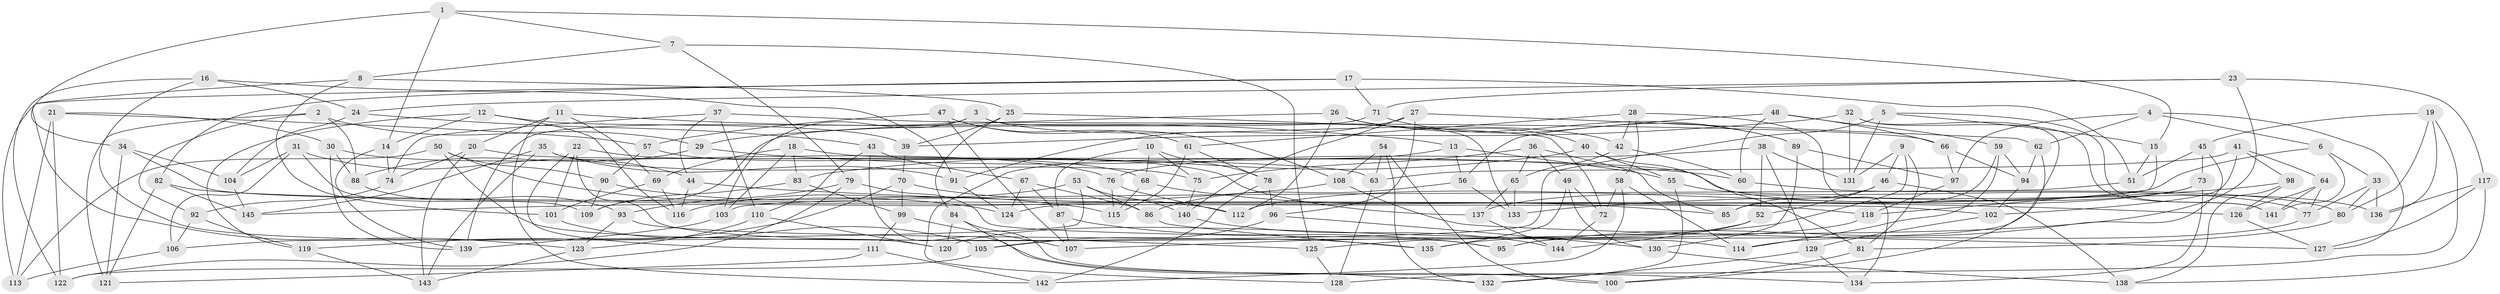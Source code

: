 // Generated by graph-tools (version 1.1) at 2025/16/03/09/25 04:16:15]
// undirected, 145 vertices, 290 edges
graph export_dot {
graph [start="1"]
  node [color=gray90,style=filled];
  1;
  2;
  3;
  4;
  5;
  6;
  7;
  8;
  9;
  10;
  11;
  12;
  13;
  14;
  15;
  16;
  17;
  18;
  19;
  20;
  21;
  22;
  23;
  24;
  25;
  26;
  27;
  28;
  29;
  30;
  31;
  32;
  33;
  34;
  35;
  36;
  37;
  38;
  39;
  40;
  41;
  42;
  43;
  44;
  45;
  46;
  47;
  48;
  49;
  50;
  51;
  52;
  53;
  54;
  55;
  56;
  57;
  58;
  59;
  60;
  61;
  62;
  63;
  64;
  65;
  66;
  67;
  68;
  69;
  70;
  71;
  72;
  73;
  74;
  75;
  76;
  77;
  78;
  79;
  80;
  81;
  82;
  83;
  84;
  85;
  86;
  87;
  88;
  89;
  90;
  91;
  92;
  93;
  94;
  95;
  96;
  97;
  98;
  99;
  100;
  101;
  102;
  103;
  104;
  105;
  106;
  107;
  108;
  109;
  110;
  111;
  112;
  113;
  114;
  115;
  116;
  117;
  118;
  119;
  120;
  121;
  122;
  123;
  124;
  125;
  126;
  127;
  128;
  129;
  130;
  131;
  132;
  133;
  134;
  135;
  136;
  137;
  138;
  139;
  140;
  141;
  142;
  143;
  144;
  145;
  1 -- 34;
  1 -- 14;
  1 -- 15;
  1 -- 7;
  2 -- 29;
  2 -- 121;
  2 -- 92;
  2 -- 88;
  3 -- 103;
  3 -- 42;
  3 -- 139;
  3 -- 133;
  4 -- 6;
  4 -- 127;
  4 -- 97;
  4 -- 62;
  5 -- 15;
  5 -- 141;
  5 -- 131;
  5 -- 105;
  6 -- 141;
  6 -- 124;
  6 -- 33;
  7 -- 125;
  7 -- 8;
  7 -- 79;
  8 -- 101;
  8 -- 123;
  8 -- 25;
  9 -- 131;
  9 -- 46;
  9 -- 107;
  9 -- 81;
  10 -- 68;
  10 -- 75;
  10 -- 87;
  10 -- 78;
  11 -- 142;
  11 -- 20;
  11 -- 69;
  11 -- 13;
  12 -- 116;
  12 -- 14;
  12 -- 39;
  12 -- 119;
  13 -- 128;
  13 -- 55;
  13 -- 56;
  14 -- 139;
  14 -- 74;
  15 -- 118;
  15 -- 51;
  16 -- 120;
  16 -- 91;
  16 -- 24;
  16 -- 122;
  17 -- 113;
  17 -- 71;
  17 -- 82;
  17 -- 51;
  18 -- 69;
  18 -- 136;
  18 -- 83;
  18 -- 103;
  19 -- 45;
  19 -- 128;
  19 -- 80;
  19 -- 136;
  20 -- 63;
  20 -- 143;
  20 -- 74;
  21 -- 122;
  21 -- 30;
  21 -- 113;
  21 -- 57;
  22 -- 68;
  22 -- 95;
  22 -- 111;
  22 -- 101;
  23 -- 117;
  23 -- 71;
  23 -- 135;
  23 -- 24;
  24 -- 43;
  24 -- 104;
  25 -- 84;
  25 -- 72;
  25 -- 39;
  26 -- 40;
  26 -- 89;
  26 -- 29;
  26 -- 112;
  27 -- 96;
  27 -- 62;
  27 -- 140;
  27 -- 91;
  28 -- 61;
  28 -- 58;
  28 -- 42;
  28 -- 134;
  29 -- 60;
  29 -- 88;
  30 -- 88;
  30 -- 139;
  30 -- 76;
  31 -- 109;
  31 -- 44;
  31 -- 106;
  31 -- 104;
  32 -- 141;
  32 -- 95;
  32 -- 131;
  32 -- 39;
  33 -- 77;
  33 -- 80;
  33 -- 136;
  34 -- 121;
  34 -- 102;
  34 -- 104;
  35 -- 145;
  35 -- 143;
  35 -- 91;
  35 -- 75;
  36 -- 85;
  36 -- 49;
  36 -- 75;
  36 -- 65;
  37 -- 74;
  37 -- 44;
  37 -- 110;
  37 -- 66;
  38 -- 52;
  38 -- 76;
  38 -- 129;
  38 -- 131;
  39 -- 70;
  40 -- 81;
  40 -- 83;
  40 -- 55;
  41 -- 102;
  41 -- 63;
  41 -- 98;
  41 -- 64;
  42 -- 60;
  42 -- 65;
  43 -- 110;
  43 -- 100;
  43 -- 67;
  44 -- 116;
  44 -- 126;
  45 -- 73;
  45 -- 95;
  45 -- 51;
  46 -- 85;
  46 -- 52;
  46 -- 138;
  47 -- 107;
  47 -- 61;
  47 -- 108;
  47 -- 57;
  48 -- 59;
  48 -- 66;
  48 -- 60;
  48 -- 56;
  49 -- 72;
  49 -- 135;
  49 -- 130;
  50 -- 125;
  50 -- 90;
  50 -- 124;
  50 -- 113;
  51 -- 103;
  52 -- 144;
  52 -- 120;
  53 -- 106;
  53 -- 140;
  53 -- 86;
  53 -- 116;
  54 -- 108;
  54 -- 63;
  54 -- 132;
  54 -- 100;
  55 -- 77;
  55 -- 132;
  56 -- 86;
  56 -- 133;
  57 -- 90;
  57 -- 137;
  58 -- 114;
  58 -- 142;
  58 -- 72;
  59 -- 114;
  59 -- 85;
  59 -- 94;
  60 -- 80;
  61 -- 78;
  61 -- 115;
  62 -- 100;
  62 -- 94;
  63 -- 128;
  64 -- 126;
  64 -- 77;
  64 -- 141;
  65 -- 137;
  65 -- 133;
  66 -- 94;
  66 -- 97;
  67 -- 86;
  67 -- 124;
  67 -- 87;
  68 -- 115;
  68 -- 85;
  69 -- 101;
  69 -- 116;
  70 -- 112;
  70 -- 99;
  70 -- 119;
  71 -- 89;
  71 -- 109;
  72 -- 144;
  73 -- 112;
  73 -- 134;
  73 -- 137;
  74 -- 92;
  75 -- 140;
  76 -- 112;
  76 -- 115;
  77 -- 114;
  78 -- 96;
  78 -- 142;
  79 -- 93;
  79 -- 122;
  79 -- 114;
  80 -- 81;
  81 -- 100;
  82 -- 121;
  82 -- 118;
  82 -- 145;
  83 -- 109;
  83 -- 99;
  84 -- 120;
  84 -- 134;
  84 -- 132;
  86 -- 135;
  87 -- 95;
  87 -- 107;
  88 -- 93;
  89 -- 130;
  89 -- 97;
  90 -- 115;
  90 -- 109;
  91 -- 124;
  92 -- 119;
  92 -- 106;
  93 -- 123;
  93 -- 135;
  94 -- 102;
  96 -- 130;
  96 -- 105;
  97 -- 118;
  98 -- 138;
  98 -- 126;
  98 -- 133;
  99 -- 107;
  99 -- 111;
  101 -- 105;
  102 -- 129;
  103 -- 139;
  104 -- 145;
  105 -- 122;
  106 -- 113;
  108 -- 145;
  108 -- 127;
  110 -- 120;
  110 -- 123;
  111 -- 142;
  111 -- 121;
  117 -- 127;
  117 -- 136;
  117 -- 138;
  118 -- 125;
  119 -- 143;
  123 -- 143;
  125 -- 128;
  126 -- 127;
  129 -- 134;
  129 -- 132;
  130 -- 138;
  137 -- 144;
  140 -- 144;
}
